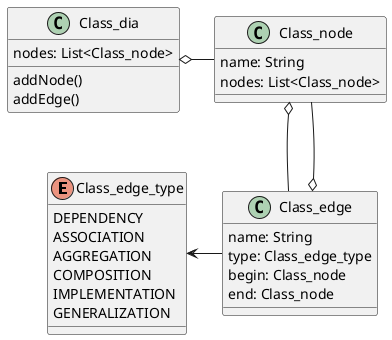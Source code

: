 @startuml

' Из обсуждения:
' - на диа. классов бывают пространства имён;
' -

' -----------------------------------------------

enum Class_edge_type {
    DEPENDENCY
    ASSOCIATION
    AGGREGATION
    COMPOSITION
    IMPLEMENTATION
    GENERALIZATION
}

' -----------------------------------------------

class Class_dia {
    nodes: List<Class_node>

    addNode()
    addEdge()
}

' -----------------------------------------------

class Class_node {
    name: String
    nodes: List<Class_node>
}

class Class_edge {
    name: String
    type: Class_edge_type
    begin: Class_node
    end: Class_node
}

' -----------------------------------------------

' left to right direction

Class_dia o-r- Class_node

Class_edge -l-> Class_edge_type
Class_edge o-d- Class_node
Class_edge -u-o Class_node

@enduml